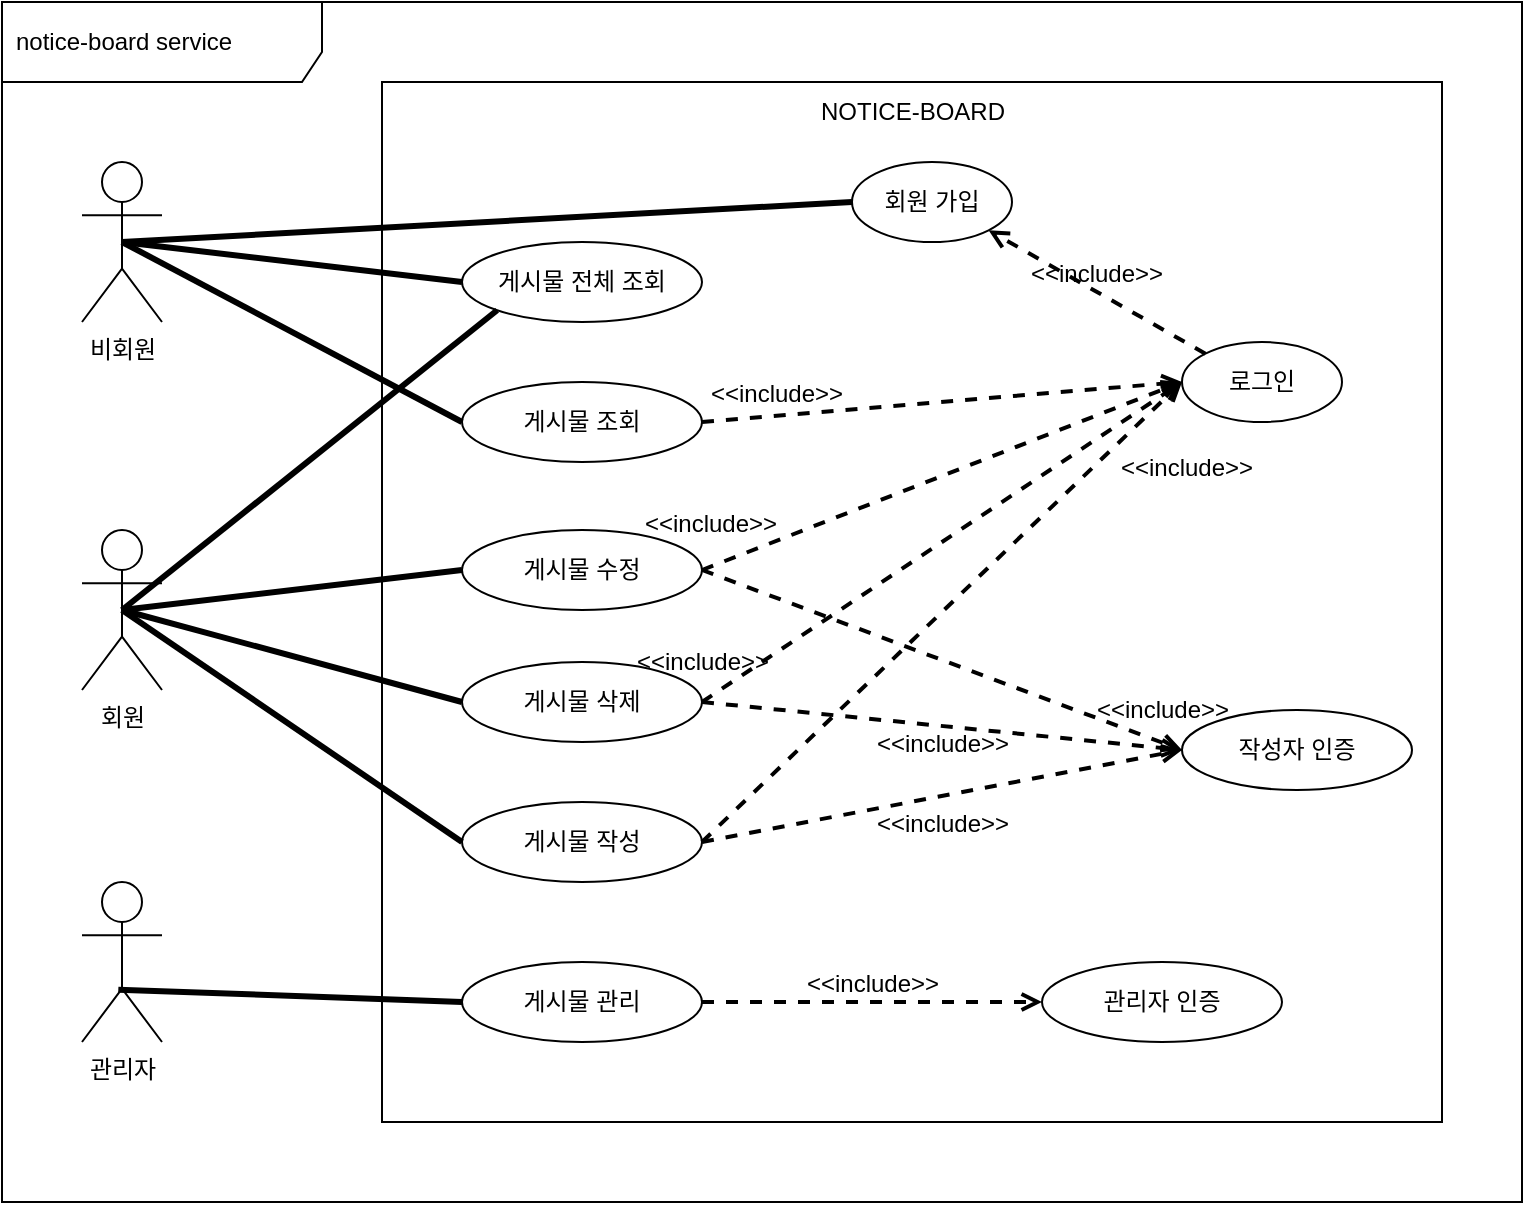 <mxfile version="20.6.0" type="device"><diagram id="aLXz6T59ZHeVhlUgDnTa" name="페이지-1"><mxGraphModel dx="944" dy="577" grid="1" gridSize="10" guides="1" tooltips="1" connect="1" arrows="1" fold="1" page="1" pageScale="1" pageWidth="1169" pageHeight="827" math="0" shadow="0"><root><mxCell id="0"/><mxCell id="1" parent="0"/><mxCell id="nZoMJd5obT0mJgVmphKk-6" value="notice-board service" style="shape=umlFrame;whiteSpace=wrap;html=1;width=160;height=40;boundedLbl=1;verticalAlign=middle;align=left;spacingLeft=5;movable=0;resizable=0;rotatable=0;deletable=0;editable=0;connectable=0;" parent="1" vertex="1"><mxGeometry x="80" y="40" width="760" height="600" as="geometry"/></mxCell><mxCell id="nZoMJd5obT0mJgVmphKk-33" value="" style="rounded=0;whiteSpace=wrap;html=1;movable=1;resizable=1;rotatable=1;deletable=1;editable=1;connectable=1;" parent="1" vertex="1"><mxGeometry x="270" y="80" width="530" height="520" as="geometry"/></mxCell><mxCell id="nZoMJd5obT0mJgVmphKk-7" value="비회원" style="shape=umlActor;verticalLabelPosition=bottom;verticalAlign=top;html=1;movable=1;resizable=1;rotatable=1;deletable=1;editable=1;connectable=1;perimeterSpacing=0;" parent="1" vertex="1"><mxGeometry x="120" y="120" width="40" height="80" as="geometry"/></mxCell><mxCell id="nZoMJd5obT0mJgVmphKk-13" value="회원 가입" style="ellipse;whiteSpace=wrap;html=1;" parent="1" vertex="1"><mxGeometry x="505" y="120" width="80" height="40" as="geometry"/></mxCell><mxCell id="nZoMJd5obT0mJgVmphKk-23" value="회원&lt;br&gt;" style="shape=umlActor;verticalLabelPosition=bottom;verticalAlign=top;html=1;movable=1;resizable=1;rotatable=1;deletable=1;editable=1;connectable=1;" parent="1" vertex="1"><mxGeometry x="120" y="304" width="40" height="80" as="geometry"/></mxCell><mxCell id="nZoMJd5obT0mJgVmphKk-24" value="관리자" style="shape=umlActor;verticalLabelPosition=bottom;verticalAlign=top;html=1;movable=1;resizable=1;rotatable=1;deletable=1;editable=1;connectable=1;" parent="1" vertex="1"><mxGeometry x="120" y="480" width="40" height="80" as="geometry"/></mxCell><mxCell id="nZoMJd5obT0mJgVmphKk-32" value="로그인" style="ellipse;whiteSpace=wrap;html=1;" parent="1" vertex="1"><mxGeometry x="670" y="210" width="80" height="40" as="geometry"/></mxCell><mxCell id="nZoMJd5obT0mJgVmphKk-34" value="NOTICE-BOARD&lt;br&gt;" style="text;html=1;align=center;verticalAlign=middle;resizable=0;points=[];autosize=1;strokeColor=none;fillColor=none;" parent="1" vertex="1"><mxGeometry x="475" y="80" width="120" height="30" as="geometry"/></mxCell><mxCell id="nZoMJd5obT0mJgVmphKk-43" value="게시물 전체 조회" style="ellipse;whiteSpace=wrap;html=1;" parent="1" vertex="1"><mxGeometry x="310" y="160" width="120" height="40" as="geometry"/></mxCell><mxCell id="nZoMJd5obT0mJgVmphKk-49" value="게시물 작성&lt;span style=&quot;color: rgba(0, 0, 0, 0); font-family: monospace; font-size: 0px; text-align: start;&quot;&gt;%3CmxGraphModel%3E%3Croot%3E%3CmxCell%20id%3D%220%22%2F%3E%3CmxCell%20id%3D%221%22%20parent%3D%220%22%2F%3E%3CmxCell%20id%3D%222%22%20value%3D%22%EA%B2%8C%EC%8B%9C%EB%AC%BC%20%EC%A0%84%EC%B2%B4%20%EC%A1%B0%ED%9A%8C%22%20style%3D%22ellipse%3BwhiteSpace%3Dwrap%3Bhtml%3D1%3B%22%20vertex%3D%221%22%20parent%3D%221%22%3E%3CmxGeometry%20x%3D%22310%22%20y%3D%22240%22%20width%3D%22120%22%20height%3D%2240%22%20as%3D%22geometry%22%2F%3E%3C%2FmxCell%3E%3C%2Froot%3E%3C%2FmxGraphModel%3E&lt;/span&gt;" style="ellipse;whiteSpace=wrap;html=1;" parent="1" vertex="1"><mxGeometry x="310" y="440" width="120" height="40" as="geometry"/></mxCell><mxCell id="nZoMJd5obT0mJgVmphKk-50" value="게시물 수정" style="ellipse;whiteSpace=wrap;html=1;" parent="1" vertex="1"><mxGeometry x="310" y="304" width="120" height="40" as="geometry"/></mxCell><mxCell id="nZoMJd5obT0mJgVmphKk-51" value="게시물 삭제" style="ellipse;whiteSpace=wrap;html=1;" parent="1" vertex="1"><mxGeometry x="310" y="370" width="120" height="40" as="geometry"/></mxCell><mxCell id="nZoMJd5obT0mJgVmphKk-55" value="게시물 조회" style="ellipse;whiteSpace=wrap;html=1;" parent="1" vertex="1"><mxGeometry x="310" y="230" width="120" height="40" as="geometry"/></mxCell><mxCell id="nZoMJd5obT0mJgVmphKk-63" value="&amp;lt;&amp;lt;include&amp;gt;&amp;gt;" style="html=1;verticalAlign=bottom;labelBackgroundColor=none;endArrow=open;endFill=0;dashed=1;rounded=0;strokeColor=#000000;strokeWidth=2;fontFamily=Helvetica;fontSize=12;fontColor=rgb(0, 0, 0);exitX=1;exitY=0.5;exitDx=0;exitDy=0;entryX=0;entryY=0.5;entryDx=0;entryDy=0;" parent="1" source="nZoMJd5obT0mJgVmphKk-55" target="nZoMJd5obT0mJgVmphKk-32" edge="1"><mxGeometry x="-0.694" y="2" width="160" relative="1" as="geometry"><mxPoint x="440" y="249.41" as="sourcePoint"/><mxPoint x="660" y="220" as="targetPoint"/><mxPoint as="offset"/></mxGeometry></mxCell><mxCell id="nZoMJd5obT0mJgVmphKk-64" value="&amp;lt;&amp;lt;include&amp;gt;&amp;gt;" style="html=1;verticalAlign=bottom;labelBackgroundColor=none;endArrow=open;endFill=0;dashed=1;rounded=0;strokeColor=#000000;strokeWidth=2;fontFamily=Helvetica;fontSize=12;fontColor=rgb(0, 0, 0);exitX=1;exitY=0.5;exitDx=0;exitDy=0;entryX=0;entryY=0.5;entryDx=0;entryDy=0;" parent="1" source="nZoMJd5obT0mJgVmphKk-50" target="nZoMJd5obT0mJgVmphKk-32" edge="1"><mxGeometry x="-0.93" y="12" width="160" relative="1" as="geometry"><mxPoint x="440" y="323" as="sourcePoint"/><mxPoint x="660" y="240" as="targetPoint"/><mxPoint as="offset"/></mxGeometry></mxCell><mxCell id="nZoMJd5obT0mJgVmphKk-65" value="&amp;lt;&amp;lt;include&amp;gt;&amp;gt;" style="html=1;verticalAlign=bottom;labelBackgroundColor=none;endArrow=open;endFill=0;dashed=1;rounded=0;strokeColor=#000000;strokeWidth=2;fontFamily=Helvetica;fontSize=12;fontColor=rgb(0, 0, 0);exitX=1;exitY=0.5;exitDx=0;exitDy=0;entryX=0;entryY=0.5;entryDx=0;entryDy=0;" parent="1" source="nZoMJd5obT0mJgVmphKk-51" target="nZoMJd5obT0mJgVmphKk-32" edge="1"><mxGeometry x="-0.963" y="9" width="160" relative="1" as="geometry"><mxPoint x="440" y="380" as="sourcePoint"/><mxPoint x="670" y="250" as="targetPoint"/><mxPoint as="offset"/></mxGeometry></mxCell><mxCell id="nZoMJd5obT0mJgVmphKk-66" value="&amp;lt;&amp;lt;include&amp;gt;&amp;gt;" style="html=1;verticalAlign=bottom;labelBackgroundColor=none;endArrow=open;endFill=0;dashed=1;rounded=0;strokeColor=#000000;strokeWidth=2;fontFamily=Helvetica;fontSize=12;fontColor=rgb(0, 0, 0);exitX=1;exitY=0.5;exitDx=0;exitDy=0;entryX=0;entryY=0.5;entryDx=0;entryDy=0;" parent="1" source="nZoMJd5obT0mJgVmphKk-49" target="nZoMJd5obT0mJgVmphKk-32" edge="1"><mxGeometry x="0.791" y="-39" width="160" relative="1" as="geometry"><mxPoint x="445" y="454.41" as="sourcePoint"/><mxPoint x="680" y="260" as="targetPoint"/><mxPoint as="offset"/></mxGeometry></mxCell><mxCell id="nZoMJd5obT0mJgVmphKk-67" style="edgeStyle=none;rounded=0;orthogonalLoop=1;jettySize=auto;html=1;entryX=0.5;entryY=0;entryDx=0;entryDy=0;strokeColor=#000000;strokeWidth=2;fontFamily=Helvetica;fontSize=12;fontColor=rgb(0, 0, 0);startArrow=none;startFill=0;endArrow=none;endFill=0;" parent="1" source="nZoMJd5obT0mJgVmphKk-32" target="nZoMJd5obT0mJgVmphKk-32" edge="1"><mxGeometry relative="1" as="geometry"/></mxCell><mxCell id="nZoMJd5obT0mJgVmphKk-72" value="게시물 관리" style="ellipse;whiteSpace=wrap;html=1;" parent="1" vertex="1"><mxGeometry x="310" y="520" width="120" height="40" as="geometry"/></mxCell><mxCell id="nZoMJd5obT0mJgVmphKk-73" value="&amp;lt;&amp;lt;include&amp;gt;&amp;gt;" style="html=1;verticalAlign=bottom;labelBackgroundColor=none;endArrow=open;endFill=0;dashed=1;rounded=0;strokeColor=#000000;strokeWidth=2;fontFamily=Helvetica;fontSize=12;fontColor=rgb(0, 0, 0);exitX=1;exitY=0.5;exitDx=0;exitDy=0;entryX=0;entryY=0.5;entryDx=0;entryDy=0;" parent="1" source="nZoMJd5obT0mJgVmphKk-72" target="nZoMJd5obT0mJgVmphKk-74" edge="1"><mxGeometry width="160" relative="1" as="geometry"><mxPoint x="430" y="539.41" as="sourcePoint"/><mxPoint x="590" y="539.41" as="targetPoint"/></mxGeometry></mxCell><mxCell id="nZoMJd5obT0mJgVmphKk-74" value="관리자 인증" style="ellipse;whiteSpace=wrap;html=1;" parent="1" vertex="1"><mxGeometry x="600" y="520" width="120" height="40" as="geometry"/></mxCell><mxCell id="nZoMJd5obT0mJgVmphKk-77" value="" style="endArrow=none;startArrow=none;endFill=0;startFill=0;endSize=8;html=1;verticalAlign=bottom;labelBackgroundColor=none;strokeWidth=3;rounded=0;strokeColor=#000000;fontFamily=Helvetica;fontSize=12;fontColor=rgb(0, 0, 0);entryX=0;entryY=0.5;entryDx=0;entryDy=0;exitX=0.5;exitY=0.5;exitDx=0;exitDy=0;exitPerimeter=0;" parent="1" source="nZoMJd5obT0mJgVmphKk-7" target="nZoMJd5obT0mJgVmphKk-55" edge="1"><mxGeometry width="160" relative="1" as="geometry"><mxPoint x="170" y="200" as="sourcePoint"/><mxPoint x="300" y="240" as="targetPoint"/></mxGeometry></mxCell><mxCell id="nZoMJd5obT0mJgVmphKk-78" value="작성자 인증" style="ellipse;whiteSpace=wrap;html=1;" parent="1" vertex="1"><mxGeometry x="670" y="394" width="115" height="40" as="geometry"/></mxCell><mxCell id="nZoMJd5obT0mJgVmphKk-81" value="&amp;lt;&amp;lt;include&amp;gt;&amp;gt;" style="html=1;verticalAlign=bottom;labelBackgroundColor=none;endArrow=open;endFill=0;dashed=1;rounded=0;strokeColor=#000000;strokeWidth=2;fontFamily=Helvetica;fontSize=12;fontColor=rgb(0, 0, 0);entryX=0;entryY=0.5;entryDx=0;entryDy=0;exitX=1;exitY=0.5;exitDx=0;exitDy=0;" parent="1" source="nZoMJd5obT0mJgVmphKk-51" target="nZoMJd5obT0mJgVmphKk-78" edge="1"><mxGeometry x="0.015" y="-18" width="160" relative="1" as="geometry"><mxPoint x="430" y="400" as="sourcePoint"/><mxPoint x="660" y="410" as="targetPoint"/><mxPoint as="offset"/></mxGeometry></mxCell><mxCell id="nZoMJd5obT0mJgVmphKk-83" value="&amp;lt;&amp;lt;include&amp;gt;&amp;gt;" style="html=1;verticalAlign=bottom;labelBackgroundColor=none;endArrow=open;endFill=0;dashed=1;rounded=0;strokeColor=#000000;strokeWidth=2;fontFamily=Helvetica;fontSize=12;fontColor=rgb(0, 0, 0);entryX=0;entryY=0.5;entryDx=0;entryDy=0;exitX=1;exitY=0.5;exitDx=0;exitDy=0;" parent="1" source="nZoMJd5obT0mJgVmphKk-50" target="nZoMJd5obT0mJgVmphKk-78" edge="1"><mxGeometry x="0.901" y="7" width="160" relative="1" as="geometry"><mxPoint x="440" y="330" as="sourcePoint"/><mxPoint x="680" y="400" as="targetPoint"/><mxPoint as="offset"/></mxGeometry></mxCell><mxCell id="nZoMJd5obT0mJgVmphKk-84" value="&amp;lt;&amp;lt;include&amp;gt;&amp;gt;" style="html=1;verticalAlign=bottom;labelBackgroundColor=none;endArrow=open;endFill=0;dashed=1;rounded=0;strokeColor=#000000;strokeWidth=2;fontFamily=Helvetica;fontSize=12;fontColor=rgb(0, 0, 0);entryX=0;entryY=0.5;entryDx=0;entryDy=0;" parent="1" target="nZoMJd5obT0mJgVmphKk-78" edge="1"><mxGeometry x="-0.035" y="-23" width="160" relative="1" as="geometry"><mxPoint x="430" y="460" as="sourcePoint"/><mxPoint x="660" y="430" as="targetPoint"/><mxPoint as="offset"/></mxGeometry></mxCell><mxCell id="nZoMJd5obT0mJgVmphKk-85" value="" style="endArrow=none;startArrow=none;endFill=0;startFill=0;endSize=8;html=1;verticalAlign=bottom;labelBackgroundColor=none;strokeWidth=3;rounded=0;strokeColor=#000000;fontFamily=Helvetica;fontSize=12;fontColor=rgb(0, 0, 0);entryX=0;entryY=0.5;entryDx=0;entryDy=0;exitX=0.5;exitY=0.5;exitDx=0;exitDy=0;exitPerimeter=0;" parent="1" source="nZoMJd5obT0mJgVmphKk-7" target="nZoMJd5obT0mJgVmphKk-43" edge="1"><mxGeometry width="160" relative="1" as="geometry"><mxPoint x="160" y="170" as="sourcePoint"/><mxPoint x="310" y="220" as="targetPoint"/></mxGeometry></mxCell><mxCell id="nZoMJd5obT0mJgVmphKk-87" value="" style="endArrow=none;startArrow=none;endFill=0;startFill=0;endSize=8;html=1;verticalAlign=bottom;labelBackgroundColor=none;strokeWidth=3;rounded=0;strokeColor=#000000;fontFamily=Helvetica;fontSize=12;fontColor=rgb(0, 0, 0);entryX=0;entryY=0.5;entryDx=0;entryDy=0;exitX=0.5;exitY=0.5;exitDx=0;exitDy=0;exitPerimeter=0;" parent="1" source="nZoMJd5obT0mJgVmphKk-7" target="nZoMJd5obT0mJgVmphKk-13" edge="1"><mxGeometry width="160" relative="1" as="geometry"><mxPoint x="170" y="156.667" as="sourcePoint"/><mxPoint x="320" y="190" as="targetPoint"/></mxGeometry></mxCell><mxCell id="nZoMJd5obT0mJgVmphKk-89" value="" style="endArrow=none;startArrow=none;endFill=0;startFill=0;endSize=8;html=1;verticalAlign=bottom;labelBackgroundColor=none;strokeWidth=3;rounded=0;strokeColor=#000000;fontFamily=Helvetica;fontSize=12;fontColor=rgb(0, 0, 0);entryX=0;entryY=1;entryDx=0;entryDy=0;exitX=0.5;exitY=0.5;exitDx=0;exitDy=0;exitPerimeter=0;" parent="1" source="nZoMJd5obT0mJgVmphKk-23" target="nZoMJd5obT0mJgVmphKk-43" edge="1"><mxGeometry width="160" relative="1" as="geometry"><mxPoint x="150" y="170" as="sourcePoint"/><mxPoint x="320" y="260" as="targetPoint"/></mxGeometry></mxCell><mxCell id="nZoMJd5obT0mJgVmphKk-90" value="" style="endArrow=none;startArrow=none;endFill=0;startFill=0;endSize=8;html=1;verticalAlign=bottom;labelBackgroundColor=none;strokeWidth=3;rounded=0;strokeColor=#000000;fontFamily=Helvetica;fontSize=12;fontColor=rgb(0, 0, 0);entryX=0;entryY=0.5;entryDx=0;entryDy=0;exitX=0.5;exitY=0.5;exitDx=0;exitDy=0;exitPerimeter=0;" parent="1" source="nZoMJd5obT0mJgVmphKk-23" target="nZoMJd5obT0mJgVmphKk-50" edge="1"><mxGeometry width="160" relative="1" as="geometry"><mxPoint x="160" y="180" as="sourcePoint"/><mxPoint x="330" y="270" as="targetPoint"/></mxGeometry></mxCell><mxCell id="nZoMJd5obT0mJgVmphKk-91" value="" style="endArrow=none;startArrow=none;endFill=0;startFill=0;endSize=8;html=1;verticalAlign=bottom;labelBackgroundColor=none;strokeWidth=3;rounded=0;strokeColor=#000000;fontFamily=Helvetica;fontSize=12;fontColor=rgb(0, 0, 0);entryX=0;entryY=0.5;entryDx=0;entryDy=0;exitX=0.5;exitY=0.5;exitDx=0;exitDy=0;exitPerimeter=0;" parent="1" source="nZoMJd5obT0mJgVmphKk-23" target="nZoMJd5obT0mJgVmphKk-51" edge="1"><mxGeometry width="160" relative="1" as="geometry"><mxPoint x="170" y="190" as="sourcePoint"/><mxPoint x="340" y="280" as="targetPoint"/></mxGeometry></mxCell><mxCell id="nZoMJd5obT0mJgVmphKk-92" value="" style="endArrow=none;startArrow=none;endFill=0;startFill=0;endSize=8;html=1;verticalAlign=bottom;labelBackgroundColor=none;strokeWidth=3;rounded=0;strokeColor=#000000;fontFamily=Helvetica;fontSize=12;fontColor=rgb(0, 0, 0);entryX=0;entryY=0.5;entryDx=0;entryDy=0;exitX=0.5;exitY=0.5;exitDx=0;exitDy=0;exitPerimeter=0;" parent="1" source="nZoMJd5obT0mJgVmphKk-23" target="nZoMJd5obT0mJgVmphKk-49" edge="1"><mxGeometry width="160" relative="1" as="geometry"><mxPoint x="180" y="200" as="sourcePoint"/><mxPoint x="350" y="290" as="targetPoint"/></mxGeometry></mxCell><mxCell id="nZoMJd5obT0mJgVmphKk-93" value="" style="endArrow=none;startArrow=none;endFill=0;startFill=0;endSize=8;html=1;verticalAlign=bottom;labelBackgroundColor=none;strokeWidth=3;rounded=0;strokeColor=#000000;fontFamily=Helvetica;fontSize=12;fontColor=rgb(0, 0, 0);entryX=0;entryY=0.5;entryDx=0;entryDy=0;exitX=0.454;exitY=0.673;exitDx=0;exitDy=0;exitPerimeter=0;" parent="1" source="nZoMJd5obT0mJgVmphKk-24" target="nZoMJd5obT0mJgVmphKk-72" edge="1"><mxGeometry width="160" relative="1" as="geometry"><mxPoint x="190" y="210" as="sourcePoint"/><mxPoint x="360" y="300" as="targetPoint"/></mxGeometry></mxCell><mxCell id="nZoMJd5obT0mJgVmphKk-94" style="edgeStyle=none;rounded=0;orthogonalLoop=1;jettySize=auto;html=1;entryX=0;entryY=0.5;entryDx=0;entryDy=0;strokeColor=#000000;strokeWidth=2;fontFamily=Helvetica;fontSize=12;fontColor=rgb(0, 0, 0);startArrow=none;startFill=0;endArrow=none;endFill=0;" parent="1" source="nZoMJd5obT0mJgVmphKk-74" target="nZoMJd5obT0mJgVmphKk-74" edge="1"><mxGeometry relative="1" as="geometry"><Array as="points"><mxPoint x="600" y="540"/></Array></mxGeometry></mxCell><mxCell id="nZoMJd5obT0mJgVmphKk-95" value="&amp;lt;&amp;lt;include&amp;gt;&amp;gt;" style="html=1;verticalAlign=bottom;labelBackgroundColor=none;endArrow=open;endFill=0;dashed=1;rounded=0;strokeColor=#000000;strokeWidth=2;fontFamily=Helvetica;fontSize=12;fontColor=rgb(0, 0, 0);entryX=1;entryY=1;entryDx=0;entryDy=0;exitX=0;exitY=0;exitDx=0;exitDy=0;" parent="1" source="nZoMJd5obT0mJgVmphKk-32" target="nZoMJd5obT0mJgVmphKk-13" edge="1"><mxGeometry width="160" relative="1" as="geometry"><mxPoint x="530" y="179.5" as="sourcePoint"/><mxPoint x="690" y="179.5" as="targetPoint"/></mxGeometry></mxCell></root></mxGraphModel></diagram></mxfile>